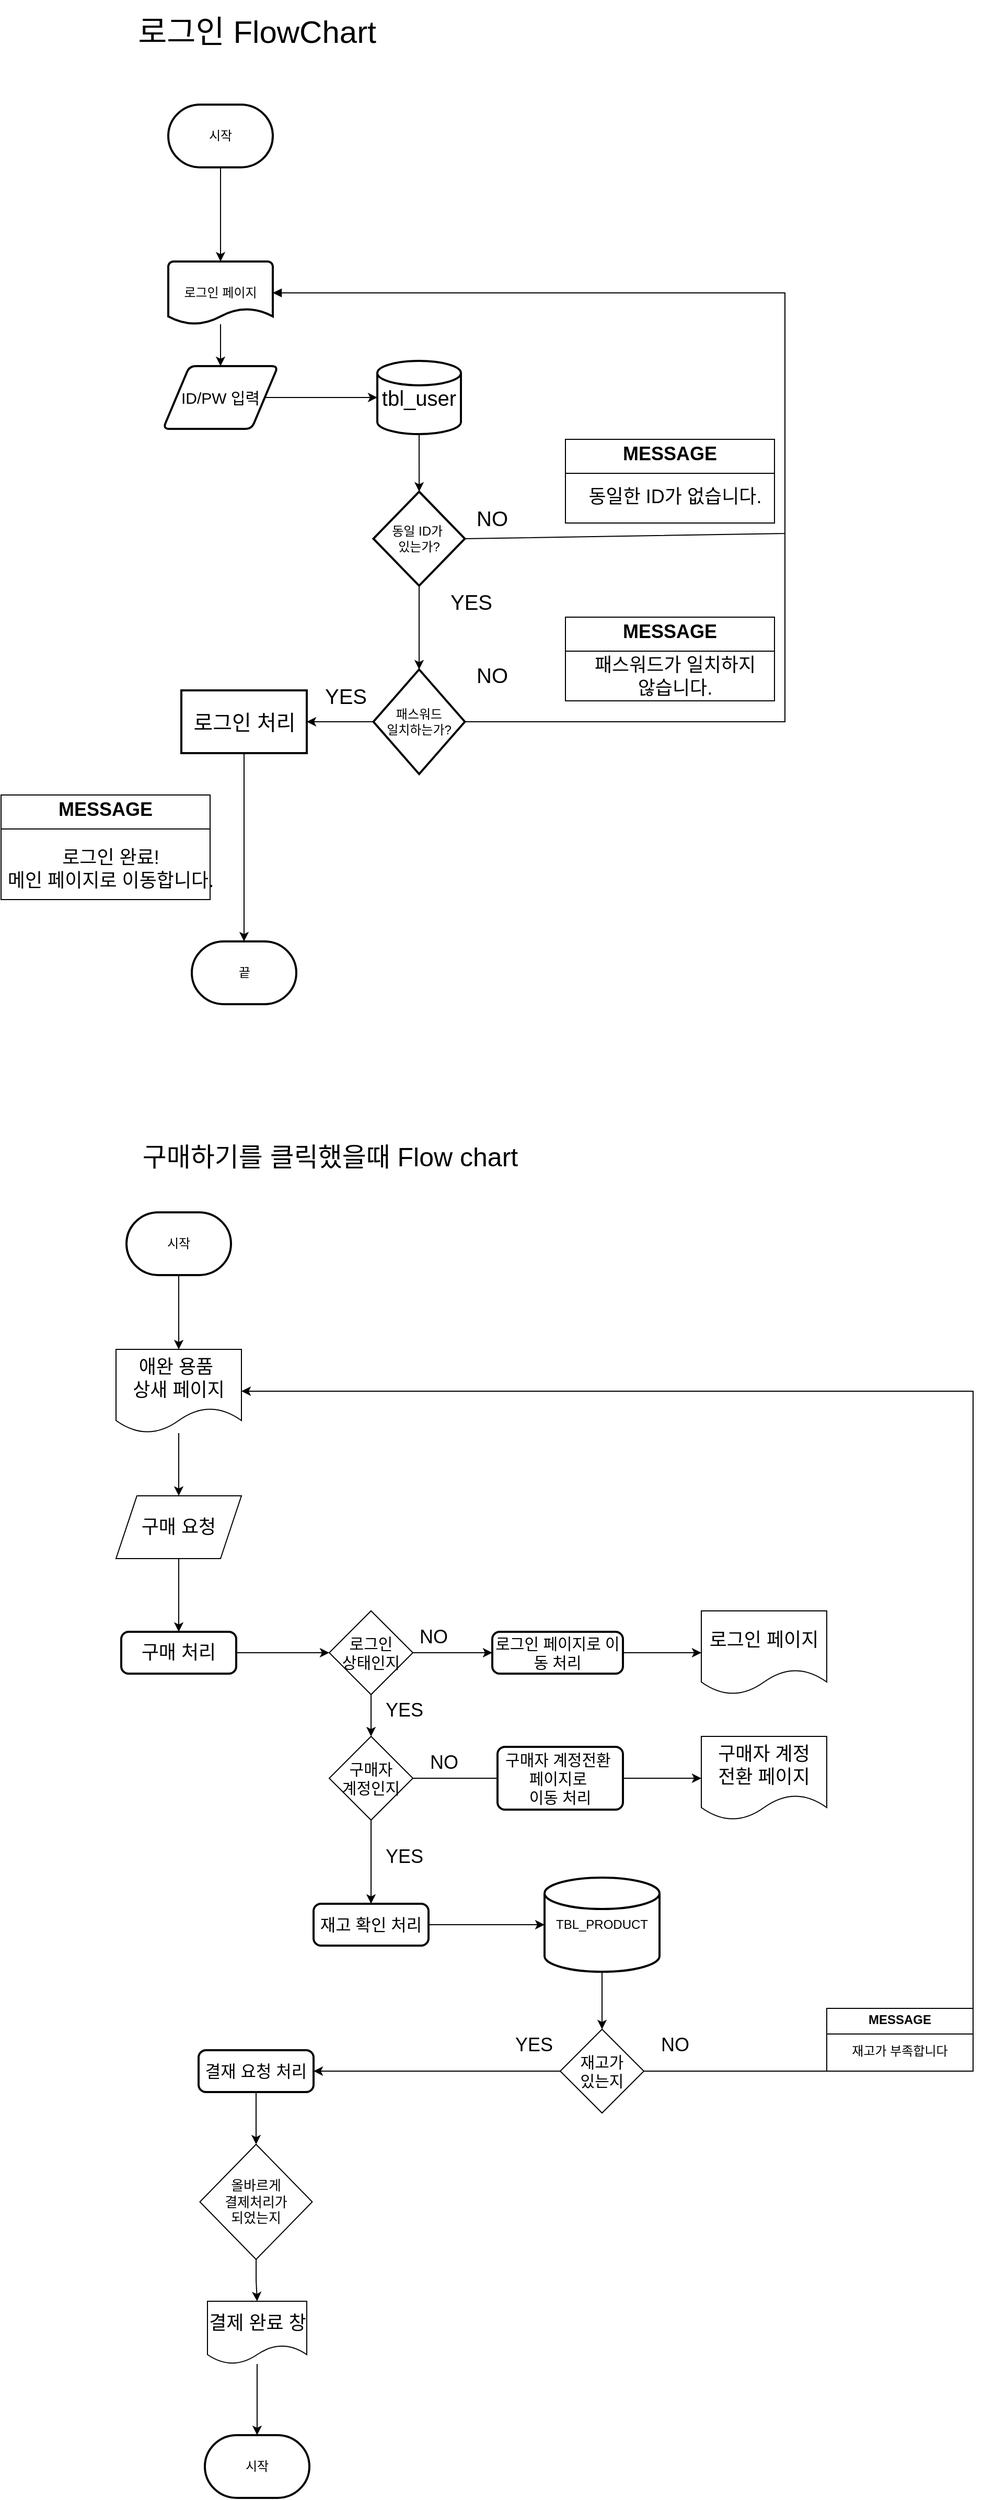 <mxfile version="26.0.4">
  <diagram name="페이지-1" id="dtTAcp4zElgd8O5NtePh">
    <mxGraphModel dx="1434" dy="844" grid="1" gridSize="10" guides="1" tooltips="1" connect="1" arrows="1" fold="1" page="1" pageScale="1" pageWidth="827" pageHeight="1169" math="0" shadow="0">
      <root>
        <mxCell id="0" />
        <mxCell id="1" parent="0" />
        <mxCell id="RaEWxsveWzrlkC9RKnmj-6" value="" style="edgeStyle=orthogonalEdgeStyle;rounded=0;orthogonalLoop=1;jettySize=auto;html=1;" edge="1" parent="1" source="RaEWxsveWzrlkC9RKnmj-1" target="RaEWxsveWzrlkC9RKnmj-4">
          <mxGeometry relative="1" as="geometry" />
        </mxCell>
        <mxCell id="RaEWxsveWzrlkC9RKnmj-1" value="시작" style="strokeWidth=2;html=1;shape=mxgraph.flowchart.terminator;whiteSpace=wrap;" vertex="1" parent="1">
          <mxGeometry x="180" y="110" width="100" height="60" as="geometry" />
        </mxCell>
        <mxCell id="RaEWxsveWzrlkC9RKnmj-2" value="&lt;font style=&quot;font-size: 30px;&quot;&gt;로그인 FlowChart&lt;/font&gt;" style="text;html=1;align=center;verticalAlign=middle;whiteSpace=wrap;rounded=0;" vertex="1" parent="1">
          <mxGeometry x="40" y="10" width="450" height="60" as="geometry" />
        </mxCell>
        <mxCell id="RaEWxsveWzrlkC9RKnmj-11" value="" style="edgeStyle=orthogonalEdgeStyle;rounded=0;orthogonalLoop=1;jettySize=auto;html=1;" edge="1" parent="1" source="RaEWxsveWzrlkC9RKnmj-4" target="RaEWxsveWzrlkC9RKnmj-8">
          <mxGeometry relative="1" as="geometry" />
        </mxCell>
        <mxCell id="RaEWxsveWzrlkC9RKnmj-4" value="로그인 페이지" style="strokeWidth=2;html=1;shape=mxgraph.flowchart.document2;whiteSpace=wrap;size=0.25;" vertex="1" parent="1">
          <mxGeometry x="180" y="260" width="100" height="60" as="geometry" />
        </mxCell>
        <mxCell id="RaEWxsveWzrlkC9RKnmj-5" value="끝" style="strokeWidth=2;html=1;shape=mxgraph.flowchart.terminator;whiteSpace=wrap;" vertex="1" parent="1">
          <mxGeometry x="202.5" y="910" width="100" height="60" as="geometry" />
        </mxCell>
        <mxCell id="RaEWxsveWzrlkC9RKnmj-12" value="" style="edgeStyle=orthogonalEdgeStyle;rounded=0;orthogonalLoop=1;jettySize=auto;html=1;" edge="1" parent="1" source="RaEWxsveWzrlkC9RKnmj-8" target="RaEWxsveWzrlkC9RKnmj-9">
          <mxGeometry relative="1" as="geometry" />
        </mxCell>
        <mxCell id="RaEWxsveWzrlkC9RKnmj-8" value="&lt;font style=&quot;font-size: 15px;&quot;&gt;ID/PW 입력&lt;/font&gt;" style="shape=parallelogram;html=1;strokeWidth=2;perimeter=parallelogramPerimeter;whiteSpace=wrap;rounded=1;arcSize=12;size=0.23;" vertex="1" parent="1">
          <mxGeometry x="175" y="360" width="110" height="60" as="geometry" />
        </mxCell>
        <mxCell id="RaEWxsveWzrlkC9RKnmj-13" value="" style="edgeStyle=orthogonalEdgeStyle;rounded=0;orthogonalLoop=1;jettySize=auto;html=1;" edge="1" parent="1" source="RaEWxsveWzrlkC9RKnmj-9" target="RaEWxsveWzrlkC9RKnmj-10">
          <mxGeometry relative="1" as="geometry" />
        </mxCell>
        <mxCell id="RaEWxsveWzrlkC9RKnmj-9" value="&lt;font style=&quot;font-size: 20px;&quot;&gt;tbl_user&lt;/font&gt;" style="strokeWidth=2;html=1;shape=mxgraph.flowchart.database;whiteSpace=wrap;" vertex="1" parent="1">
          <mxGeometry x="380" y="355" width="80" height="70" as="geometry" />
        </mxCell>
        <mxCell id="RaEWxsveWzrlkC9RKnmj-23" value="" style="edgeStyle=orthogonalEdgeStyle;rounded=0;orthogonalLoop=1;jettySize=auto;html=1;" edge="1" parent="1" source="RaEWxsveWzrlkC9RKnmj-10" target="RaEWxsveWzrlkC9RKnmj-22">
          <mxGeometry relative="1" as="geometry" />
        </mxCell>
        <mxCell id="RaEWxsveWzrlkC9RKnmj-10" value="동일 ID가&amp;nbsp;&lt;div&gt;있는가?&lt;/div&gt;" style="strokeWidth=2;html=1;shape=mxgraph.flowchart.decision;whiteSpace=wrap;" vertex="1" parent="1">
          <mxGeometry x="376.25" y="480" width="87.5" height="90" as="geometry" />
        </mxCell>
        <mxCell id="RaEWxsveWzrlkC9RKnmj-16" value="" style="endArrow=none;html=1;rounded=0;exitX=1;exitY=0.5;exitDx=0;exitDy=0;exitPerimeter=0;entryX=1;entryY=0.5;entryDx=0;entryDy=0;entryPerimeter=0;endFill=0;startArrow=block;startFill=1;" edge="1" parent="1" source="RaEWxsveWzrlkC9RKnmj-4" target="RaEWxsveWzrlkC9RKnmj-10">
          <mxGeometry width="50" height="50" relative="1" as="geometry">
            <mxPoint x="490" y="550" as="sourcePoint" />
            <mxPoint x="540" y="500" as="targetPoint" />
            <Array as="points">
              <mxPoint x="480" y="290" />
              <mxPoint x="770" y="290" />
              <mxPoint x="770" y="520" />
            </Array>
          </mxGeometry>
        </mxCell>
        <mxCell id="RaEWxsveWzrlkC9RKnmj-18" value="&lt;font style=&quot;font-size: 20px;&quot;&gt;NO&lt;/font&gt;" style="text;html=1;align=center;verticalAlign=middle;whiteSpace=wrap;rounded=0;" vertex="1" parent="1">
          <mxGeometry x="460" y="490" width="60" height="30" as="geometry" />
        </mxCell>
        <mxCell id="RaEWxsveWzrlkC9RKnmj-19" value="&lt;span style=&quot;font-size: 20px;&quot;&gt;YES&lt;/span&gt;" style="text;html=1;align=center;verticalAlign=middle;whiteSpace=wrap;rounded=0;" vertex="1" parent="1">
          <mxGeometry x="440" y="570" width="60" height="30" as="geometry" />
        </mxCell>
        <mxCell id="RaEWxsveWzrlkC9RKnmj-20" value="&lt;p style=&quot;margin:0px;margin-top:4px;text-align:center;&quot;&gt;&lt;b&gt;&lt;font style=&quot;font-size: 18px;&quot;&gt;MESSAGE&lt;/font&gt;&lt;/b&gt;&lt;/p&gt;&lt;hr size=&quot;1&quot; style=&quot;border-style:solid;&quot;&gt;&lt;div style=&quot;height:2px;&quot;&gt;&lt;/div&gt;" style="verticalAlign=top;align=left;overflow=fill;html=1;whiteSpace=wrap;" vertex="1" parent="1">
          <mxGeometry x="560" y="430" width="200" height="80" as="geometry" />
        </mxCell>
        <mxCell id="RaEWxsveWzrlkC9RKnmj-21" value="&lt;font style=&quot;font-size: 18px;&quot;&gt;동일한 ID가 없습니다.&lt;/font&gt;" style="text;html=1;align=center;verticalAlign=middle;whiteSpace=wrap;rounded=0;" vertex="1" parent="1">
          <mxGeometry x="560" y="470" width="210" height="30" as="geometry" />
        </mxCell>
        <mxCell id="RaEWxsveWzrlkC9RKnmj-31" value="" style="edgeStyle=orthogonalEdgeStyle;rounded=0;orthogonalLoop=1;jettySize=auto;html=1;" edge="1" parent="1" source="RaEWxsveWzrlkC9RKnmj-22" target="RaEWxsveWzrlkC9RKnmj-30">
          <mxGeometry relative="1" as="geometry" />
        </mxCell>
        <mxCell id="RaEWxsveWzrlkC9RKnmj-22" value="패스워드&lt;div&gt;일치하는가?&lt;/div&gt;" style="strokeWidth=2;html=1;shape=mxgraph.flowchart.decision;whiteSpace=wrap;" vertex="1" parent="1">
          <mxGeometry x="376.25" y="650" width="87.5" height="100" as="geometry" />
        </mxCell>
        <mxCell id="RaEWxsveWzrlkC9RKnmj-24" value="&lt;span style=&quot;font-size: 20px;&quot;&gt;YES&lt;/span&gt;" style="text;html=1;align=center;verticalAlign=middle;whiteSpace=wrap;rounded=0;" vertex="1" parent="1">
          <mxGeometry x="320" y="660" width="60" height="30" as="geometry" />
        </mxCell>
        <mxCell id="RaEWxsveWzrlkC9RKnmj-25" value="&lt;font style=&quot;font-size: 20px;&quot;&gt;NO&lt;/font&gt;" style="text;html=1;align=center;verticalAlign=middle;whiteSpace=wrap;rounded=0;" vertex="1" parent="1">
          <mxGeometry x="460" y="640" width="60" height="30" as="geometry" />
        </mxCell>
        <mxCell id="RaEWxsveWzrlkC9RKnmj-27" value="" style="endArrow=none;html=1;rounded=0;exitX=1;exitY=0.5;exitDx=0;exitDy=0;exitPerimeter=0;" edge="1" parent="1" source="RaEWxsveWzrlkC9RKnmj-22">
          <mxGeometry width="50" height="50" relative="1" as="geometry">
            <mxPoint x="390" y="520" as="sourcePoint" />
            <mxPoint x="770" y="520" as="targetPoint" />
            <Array as="points">
              <mxPoint x="770" y="700" />
              <mxPoint x="770" y="620" />
            </Array>
          </mxGeometry>
        </mxCell>
        <mxCell id="RaEWxsveWzrlkC9RKnmj-28" value="&lt;p style=&quot;margin:0px;margin-top:4px;text-align:center;&quot;&gt;&lt;b&gt;&lt;font style=&quot;font-size: 18px;&quot;&gt;MESSAGE&lt;/font&gt;&lt;/b&gt;&lt;/p&gt;&lt;hr size=&quot;1&quot; style=&quot;border-style:solid;&quot;&gt;&lt;div style=&quot;height:2px;&quot;&gt;&lt;/div&gt;" style="verticalAlign=top;align=left;overflow=fill;html=1;whiteSpace=wrap;" vertex="1" parent="1">
          <mxGeometry x="560" y="600" width="200" height="80" as="geometry" />
        </mxCell>
        <mxCell id="RaEWxsveWzrlkC9RKnmj-29" value="&lt;font style=&quot;font-size: 18px;&quot;&gt;패스워드가 일치하지&lt;/font&gt;&lt;div&gt;&lt;font style=&quot;font-size: 18px;&quot;&gt;않습니다.&lt;/font&gt;&lt;/div&gt;" style="text;html=1;align=center;verticalAlign=middle;whiteSpace=wrap;rounded=0;" vertex="1" parent="1">
          <mxGeometry x="560" y="642" width="210" height="30" as="geometry" />
        </mxCell>
        <mxCell id="RaEWxsveWzrlkC9RKnmj-33" value="" style="edgeStyle=orthogonalEdgeStyle;rounded=0;orthogonalLoop=1;jettySize=auto;html=1;" edge="1" parent="1" source="RaEWxsveWzrlkC9RKnmj-30" target="RaEWxsveWzrlkC9RKnmj-5">
          <mxGeometry relative="1" as="geometry" />
        </mxCell>
        <mxCell id="RaEWxsveWzrlkC9RKnmj-30" value="&lt;font style=&quot;font-size: 20px;&quot;&gt;로그인 처리&lt;/font&gt;" style="whiteSpace=wrap;html=1;strokeWidth=2;" vertex="1" parent="1">
          <mxGeometry x="192.5" y="670" width="120" height="60" as="geometry" />
        </mxCell>
        <mxCell id="RaEWxsveWzrlkC9RKnmj-34" value="&lt;p style=&quot;margin:0px;margin-top:4px;text-align:center;&quot;&gt;&lt;b&gt;&lt;font style=&quot;font-size: 18px;&quot;&gt;MESSAGE&lt;/font&gt;&lt;/b&gt;&lt;/p&gt;&lt;hr size=&quot;1&quot; style=&quot;border-style:solid;&quot;&gt;&lt;div style=&quot;height:2px;&quot;&gt;&lt;/div&gt;" style="verticalAlign=top;align=left;overflow=fill;html=1;whiteSpace=wrap;" vertex="1" parent="1">
          <mxGeometry x="20" y="770" width="200" height="100" as="geometry" />
        </mxCell>
        <mxCell id="RaEWxsveWzrlkC9RKnmj-35" value="&lt;span style=&quot;font-size: 18px;&quot;&gt;로그인 완료!&lt;/span&gt;&lt;div&gt;&lt;span style=&quot;font-size: 18px;&quot;&gt;메인 페이지로 이동합니다.&lt;/span&gt;&lt;/div&gt;" style="text;html=1;align=center;verticalAlign=middle;whiteSpace=wrap;rounded=0;" vertex="1" parent="1">
          <mxGeometry x="20" y="812" width="210" height="58" as="geometry" />
        </mxCell>
        <mxCell id="RaEWxsveWzrlkC9RKnmj-39" value="" style="edgeStyle=orthogonalEdgeStyle;rounded=0;orthogonalLoop=1;jettySize=auto;html=1;" edge="1" parent="1" source="RaEWxsveWzrlkC9RKnmj-36" target="RaEWxsveWzrlkC9RKnmj-38">
          <mxGeometry relative="1" as="geometry" />
        </mxCell>
        <mxCell id="RaEWxsveWzrlkC9RKnmj-36" value="시작" style="strokeWidth=2;html=1;shape=mxgraph.flowchart.terminator;whiteSpace=wrap;" vertex="1" parent="1">
          <mxGeometry x="140" y="1169" width="100" height="60" as="geometry" />
        </mxCell>
        <mxCell id="RaEWxsveWzrlkC9RKnmj-37" value="&lt;font style=&quot;font-size: 25px;&quot;&gt;구매하기를 클릭했을때 Flow chart&lt;/font&gt;" style="text;html=1;align=center;verticalAlign=middle;whiteSpace=wrap;rounded=0;" vertex="1" parent="1">
          <mxGeometry x="90" y="1100" width="490" height="30" as="geometry" />
        </mxCell>
        <mxCell id="RaEWxsveWzrlkC9RKnmj-47" value="" style="edgeStyle=orthogonalEdgeStyle;rounded=0;orthogonalLoop=1;jettySize=auto;html=1;" edge="1" parent="1" source="RaEWxsveWzrlkC9RKnmj-38" target="RaEWxsveWzrlkC9RKnmj-41">
          <mxGeometry relative="1" as="geometry" />
        </mxCell>
        <mxCell id="RaEWxsveWzrlkC9RKnmj-38" value="&lt;font style=&quot;font-size: 18px;&quot;&gt;애완 용품&amp;nbsp;&lt;/font&gt;&lt;div&gt;&lt;font style=&quot;font-size: 18px;&quot;&gt;상새 페이지&lt;/font&gt;&lt;/div&gt;" style="shape=document;whiteSpace=wrap;html=1;boundedLbl=1;" vertex="1" parent="1">
          <mxGeometry x="130" y="1300" width="120" height="80" as="geometry" />
        </mxCell>
        <mxCell id="RaEWxsveWzrlkC9RKnmj-48" value="" style="edgeStyle=orthogonalEdgeStyle;rounded=0;orthogonalLoop=1;jettySize=auto;html=1;" edge="1" parent="1" source="RaEWxsveWzrlkC9RKnmj-41" target="RaEWxsveWzrlkC9RKnmj-46">
          <mxGeometry relative="1" as="geometry" />
        </mxCell>
        <mxCell id="RaEWxsveWzrlkC9RKnmj-41" value="&lt;font style=&quot;font-size: 18px;&quot;&gt;구매 요청&lt;/font&gt;" style="shape=parallelogram;perimeter=parallelogramPerimeter;whiteSpace=wrap;html=1;fixedSize=1;" vertex="1" parent="1">
          <mxGeometry x="130" y="1440" width="120" height="60" as="geometry" />
        </mxCell>
        <mxCell id="RaEWxsveWzrlkC9RKnmj-50" value="" style="edgeStyle=orthogonalEdgeStyle;rounded=0;orthogonalLoop=1;jettySize=auto;html=1;" edge="1" parent="1" source="RaEWxsveWzrlkC9RKnmj-42" target="RaEWxsveWzrlkC9RKnmj-43">
          <mxGeometry relative="1" as="geometry" />
        </mxCell>
        <mxCell id="RaEWxsveWzrlkC9RKnmj-75" value="" style="edgeStyle=orthogonalEdgeStyle;rounded=0;orthogonalLoop=1;jettySize=auto;html=1;" edge="1" parent="1" source="RaEWxsveWzrlkC9RKnmj-42" target="RaEWxsveWzrlkC9RKnmj-73">
          <mxGeometry relative="1" as="geometry" />
        </mxCell>
        <mxCell id="RaEWxsveWzrlkC9RKnmj-42" value="&lt;font style=&quot;font-size: 15px;&quot;&gt;로그인&lt;/font&gt;&lt;div&gt;&lt;font style=&quot;font-size: 15px;&quot;&gt;상태인지&lt;/font&gt;&lt;/div&gt;" style="rhombus;whiteSpace=wrap;html=1;" vertex="1" parent="1">
          <mxGeometry x="334" y="1550" width="80" height="80" as="geometry" />
        </mxCell>
        <mxCell id="RaEWxsveWzrlkC9RKnmj-56" value="" style="edgeStyle=orthogonalEdgeStyle;rounded=0;orthogonalLoop=1;jettySize=auto;html=1;" edge="1" parent="1" source="RaEWxsveWzrlkC9RKnmj-43" target="RaEWxsveWzrlkC9RKnmj-55">
          <mxGeometry relative="1" as="geometry" />
        </mxCell>
        <mxCell id="RaEWxsveWzrlkC9RKnmj-43" value="&lt;span style=&quot;font-size: 15px;&quot;&gt;구매자&lt;/span&gt;&lt;div&gt;&lt;span style=&quot;font-size: 15px;&quot;&gt;계정인지&lt;/span&gt;&lt;/div&gt;" style="rhombus;whiteSpace=wrap;html=1;" vertex="1" parent="1">
          <mxGeometry x="334" y="1670" width="80" height="80" as="geometry" />
        </mxCell>
        <mxCell id="RaEWxsveWzrlkC9RKnmj-61" value="" style="edgeStyle=orthogonalEdgeStyle;rounded=0;orthogonalLoop=1;jettySize=auto;html=1;entryX=1;entryY=0.5;entryDx=0;entryDy=0;" edge="1" parent="1" source="RaEWxsveWzrlkC9RKnmj-44" target="RaEWxsveWzrlkC9RKnmj-62">
          <mxGeometry relative="1" as="geometry">
            <mxPoint x="495" y="1990" as="targetPoint" />
          </mxGeometry>
        </mxCell>
        <mxCell id="RaEWxsveWzrlkC9RKnmj-44" value="&lt;span style=&quot;font-size: 15px;&quot;&gt;재고가&lt;/span&gt;&lt;div&gt;&lt;span style=&quot;font-size: 15px;&quot;&gt;있는지&lt;/span&gt;&lt;/div&gt;" style="rhombus;whiteSpace=wrap;html=1;" vertex="1" parent="1">
          <mxGeometry x="555" y="1950" width="80" height="80" as="geometry" />
        </mxCell>
        <mxCell id="RaEWxsveWzrlkC9RKnmj-58" value="" style="edgeStyle=orthogonalEdgeStyle;rounded=0;orthogonalLoop=1;jettySize=auto;html=1;" edge="1" parent="1" source="RaEWxsveWzrlkC9RKnmj-45" target="RaEWxsveWzrlkC9RKnmj-44">
          <mxGeometry relative="1" as="geometry" />
        </mxCell>
        <mxCell id="RaEWxsveWzrlkC9RKnmj-45" value="TBL_PRODUCT" style="strokeWidth=2;html=1;shape=mxgraph.flowchart.database;whiteSpace=wrap;" vertex="1" parent="1">
          <mxGeometry x="540" y="1805" width="110" height="90" as="geometry" />
        </mxCell>
        <mxCell id="RaEWxsveWzrlkC9RKnmj-49" value="" style="edgeStyle=orthogonalEdgeStyle;rounded=0;orthogonalLoop=1;jettySize=auto;html=1;" edge="1" parent="1" source="RaEWxsveWzrlkC9RKnmj-46" target="RaEWxsveWzrlkC9RKnmj-42">
          <mxGeometry relative="1" as="geometry" />
        </mxCell>
        <mxCell id="RaEWxsveWzrlkC9RKnmj-46" value="&lt;font style=&quot;font-size: 18px;&quot;&gt;구매 처리&lt;/font&gt;" style="rounded=1;whiteSpace=wrap;html=1;absoluteArcSize=1;arcSize=14;strokeWidth=2;" vertex="1" parent="1">
          <mxGeometry x="135" y="1570" width="110" height="40" as="geometry" />
        </mxCell>
        <mxCell id="RaEWxsveWzrlkC9RKnmj-52" value="&lt;font style=&quot;font-size: 18px;&quot;&gt;YES&lt;/font&gt;" style="text;html=1;align=center;verticalAlign=middle;whiteSpace=wrap;rounded=0;" vertex="1" parent="1">
          <mxGeometry x="376.25" y="1630" width="60" height="30" as="geometry" />
        </mxCell>
        <mxCell id="RaEWxsveWzrlkC9RKnmj-53" value="&lt;font style=&quot;font-size: 18px;&quot;&gt;YES&lt;/font&gt;" style="text;html=1;align=center;verticalAlign=middle;whiteSpace=wrap;rounded=0;" vertex="1" parent="1">
          <mxGeometry x="376.25" y="1770" width="60" height="30" as="geometry" />
        </mxCell>
        <mxCell id="RaEWxsveWzrlkC9RKnmj-57" value="" style="edgeStyle=orthogonalEdgeStyle;rounded=0;orthogonalLoop=1;jettySize=auto;html=1;" edge="1" parent="1" source="RaEWxsveWzrlkC9RKnmj-55" target="RaEWxsveWzrlkC9RKnmj-45">
          <mxGeometry relative="1" as="geometry" />
        </mxCell>
        <mxCell id="RaEWxsveWzrlkC9RKnmj-55" value="&lt;font style=&quot;font-size: 16px;&quot;&gt;재고 확인&amp;nbsp;&lt;/font&gt;&lt;span style=&quot;font-size: 16px; background-color: transparent; color: light-dark(rgb(0, 0, 0), rgb(255, 255, 255));&quot;&gt;처리&lt;/span&gt;" style="rounded=1;whiteSpace=wrap;html=1;absoluteArcSize=1;arcSize=14;strokeWidth=2;" vertex="1" parent="1">
          <mxGeometry x="319" y="1830" width="110" height="40" as="geometry" />
        </mxCell>
        <mxCell id="RaEWxsveWzrlkC9RKnmj-59" value="&lt;font style=&quot;font-size: 18px;&quot;&gt;YES&lt;/font&gt;" style="text;html=1;align=center;verticalAlign=middle;whiteSpace=wrap;rounded=0;" vertex="1" parent="1">
          <mxGeometry x="500" y="1950" width="60" height="30" as="geometry" />
        </mxCell>
        <mxCell id="RaEWxsveWzrlkC9RKnmj-68" value="" style="edgeStyle=orthogonalEdgeStyle;rounded=0;orthogonalLoop=1;jettySize=auto;html=1;" edge="1" parent="1" source="RaEWxsveWzrlkC9RKnmj-62" target="RaEWxsveWzrlkC9RKnmj-67">
          <mxGeometry relative="1" as="geometry" />
        </mxCell>
        <mxCell id="RaEWxsveWzrlkC9RKnmj-62" value="&lt;font style=&quot;font-size: 16px;&quot;&gt;결재 요청 처리&lt;/font&gt;" style="rounded=1;whiteSpace=wrap;html=1;absoluteArcSize=1;arcSize=14;strokeWidth=2;" vertex="1" parent="1">
          <mxGeometry x="209" y="1970" width="110" height="40" as="geometry" />
        </mxCell>
        <mxCell id="RaEWxsveWzrlkC9RKnmj-63" value="시작" style="strokeWidth=2;html=1;shape=mxgraph.flowchart.terminator;whiteSpace=wrap;" vertex="1" parent="1">
          <mxGeometry x="215" y="2338" width="100" height="60" as="geometry" />
        </mxCell>
        <mxCell id="RaEWxsveWzrlkC9RKnmj-70" value="" style="edgeStyle=orthogonalEdgeStyle;rounded=0;orthogonalLoop=1;jettySize=auto;html=1;" edge="1" parent="1" source="RaEWxsveWzrlkC9RKnmj-65" target="RaEWxsveWzrlkC9RKnmj-63">
          <mxGeometry relative="1" as="geometry" />
        </mxCell>
        <mxCell id="RaEWxsveWzrlkC9RKnmj-65" value="&lt;span style=&quot;font-size: 18px;&quot;&gt;결제 완료 창&lt;/span&gt;" style="shape=document;whiteSpace=wrap;html=1;boundedLbl=1;" vertex="1" parent="1">
          <mxGeometry x="217.5" y="2210" width="95" height="60" as="geometry" />
        </mxCell>
        <mxCell id="RaEWxsveWzrlkC9RKnmj-69" value="" style="edgeStyle=orthogonalEdgeStyle;rounded=0;orthogonalLoop=1;jettySize=auto;html=1;" edge="1" parent="1" source="RaEWxsveWzrlkC9RKnmj-67" target="RaEWxsveWzrlkC9RKnmj-65">
          <mxGeometry relative="1" as="geometry" />
        </mxCell>
        <mxCell id="RaEWxsveWzrlkC9RKnmj-67" value="&lt;font style=&quot;font-size: 13px;&quot;&gt;올바르게&lt;/font&gt;&lt;div&gt;&lt;font style=&quot;font-size: 13px;&quot;&gt;결제처리가&lt;/font&gt;&lt;/div&gt;&lt;div&gt;&lt;font style=&quot;font-size: 13px;&quot;&gt;되었는지&lt;/font&gt;&lt;/div&gt;" style="rhombus;whiteSpace=wrap;html=1;" vertex="1" parent="1">
          <mxGeometry x="210.25" y="2060" width="107.5" height="110" as="geometry" />
        </mxCell>
        <mxCell id="RaEWxsveWzrlkC9RKnmj-82" value="" style="edgeStyle=orthogonalEdgeStyle;rounded=0;orthogonalLoop=1;jettySize=auto;html=1;" edge="1" parent="1" source="RaEWxsveWzrlkC9RKnmj-73" target="RaEWxsveWzrlkC9RKnmj-80">
          <mxGeometry relative="1" as="geometry" />
        </mxCell>
        <mxCell id="RaEWxsveWzrlkC9RKnmj-73" value="&lt;font style=&quot;font-size: 15px;&quot;&gt;로그인 페이지로 이동 처리&lt;/font&gt;" style="rounded=1;whiteSpace=wrap;html=1;absoluteArcSize=1;arcSize=14;strokeWidth=2;" vertex="1" parent="1">
          <mxGeometry x="490" y="1570" width="125" height="40" as="geometry" />
        </mxCell>
        <mxCell id="RaEWxsveWzrlkC9RKnmj-74" value="" style="endArrow=none;html=1;rounded=0;entryX=0;entryY=0.5;entryDx=0;entryDy=0;" edge="1" parent="1" target="RaEWxsveWzrlkC9RKnmj-73">
          <mxGeometry width="50" height="50" relative="1" as="geometry">
            <mxPoint x="420" y="1590" as="sourcePoint" />
            <mxPoint x="440" y="1490" as="targetPoint" />
          </mxGeometry>
        </mxCell>
        <mxCell id="RaEWxsveWzrlkC9RKnmj-76" value="&lt;span style=&quot;font-size: 18px;&quot;&gt;NO&lt;/span&gt;" style="text;html=1;align=center;verticalAlign=middle;whiteSpace=wrap;rounded=0;" vertex="1" parent="1">
          <mxGeometry x="403.75" y="1560" width="60" height="30" as="geometry" />
        </mxCell>
        <mxCell id="RaEWxsveWzrlkC9RKnmj-77" value="&lt;span style=&quot;font-size: 18px;&quot;&gt;NO&lt;/span&gt;" style="text;html=1;align=center;verticalAlign=middle;whiteSpace=wrap;rounded=0;" vertex="1" parent="1">
          <mxGeometry x="414" y="1680" width="60" height="30" as="geometry" />
        </mxCell>
        <mxCell id="RaEWxsveWzrlkC9RKnmj-78" value="&lt;span style=&quot;font-size: 15px;&quot;&gt;구매자 계정전환&amp;nbsp;&lt;/span&gt;&lt;div&gt;&lt;span style=&quot;font-size: 15px;&quot;&gt;페이지로&amp;nbsp;&lt;/span&gt;&lt;/div&gt;&lt;div&gt;&lt;span style=&quot;font-size: 15px;&quot;&gt;이동 처리&lt;/span&gt;&lt;/div&gt;" style="rounded=1;whiteSpace=wrap;html=1;absoluteArcSize=1;arcSize=14;strokeWidth=2;" vertex="1" parent="1">
          <mxGeometry x="495" y="1680" width="120" height="60" as="geometry" />
        </mxCell>
        <mxCell id="RaEWxsveWzrlkC9RKnmj-79" value="" style="endArrow=none;html=1;rounded=0;entryX=0;entryY=0.5;entryDx=0;entryDy=0;exitX=1;exitY=0.5;exitDx=0;exitDy=0;" edge="1" parent="1" source="RaEWxsveWzrlkC9RKnmj-43" target="RaEWxsveWzrlkC9RKnmj-78">
          <mxGeometry width="50" height="50" relative="1" as="geometry">
            <mxPoint x="420" y="1709" as="sourcePoint" />
            <mxPoint x="490" y="1709" as="targetPoint" />
          </mxGeometry>
        </mxCell>
        <mxCell id="RaEWxsveWzrlkC9RKnmj-80" value="&lt;span style=&quot;font-size: 18px;&quot;&gt;로그인 페이지&lt;/span&gt;" style="shape=document;whiteSpace=wrap;html=1;boundedLbl=1;" vertex="1" parent="1">
          <mxGeometry x="690" y="1550" width="120" height="80" as="geometry" />
        </mxCell>
        <mxCell id="RaEWxsveWzrlkC9RKnmj-81" value="" style="endArrow=none;html=1;rounded=0;entryX=0;entryY=0.5;entryDx=0;entryDy=0;exitX=1;exitY=0.5;exitDx=0;exitDy=0;" edge="1" parent="1" source="RaEWxsveWzrlkC9RKnmj-73" target="RaEWxsveWzrlkC9RKnmj-80">
          <mxGeometry width="50" height="50" relative="1" as="geometry">
            <mxPoint x="615" y="1589" as="sourcePoint" />
            <mxPoint x="685" y="1589" as="targetPoint" />
          </mxGeometry>
        </mxCell>
        <mxCell id="RaEWxsveWzrlkC9RKnmj-83" value="&lt;span style=&quot;font-size: 18px;&quot;&gt;구매자 계정&lt;/span&gt;&lt;div&gt;&lt;span style=&quot;font-size: 18px;&quot;&gt;전환 페이지&lt;/span&gt;&lt;/div&gt;" style="shape=document;whiteSpace=wrap;html=1;boundedLbl=1;" vertex="1" parent="1">
          <mxGeometry x="690" y="1670" width="120" height="80" as="geometry" />
        </mxCell>
        <mxCell id="RaEWxsveWzrlkC9RKnmj-84" value="" style="endArrow=classic;html=1;rounded=0;entryX=0;entryY=0.5;entryDx=0;entryDy=0;exitX=1;exitY=0.5;exitDx=0;exitDy=0;endFill=1;" edge="1" parent="1" target="RaEWxsveWzrlkC9RKnmj-83">
          <mxGeometry width="50" height="50" relative="1" as="geometry">
            <mxPoint x="615" y="1710" as="sourcePoint" />
            <mxPoint x="685" y="1709" as="targetPoint" />
          </mxGeometry>
        </mxCell>
        <mxCell id="RaEWxsveWzrlkC9RKnmj-85" value="&lt;span style=&quot;font-size: 18px;&quot;&gt;NO&lt;/span&gt;" style="text;html=1;align=center;verticalAlign=middle;whiteSpace=wrap;rounded=0;" vertex="1" parent="1">
          <mxGeometry x="635" y="1950" width="60" height="30" as="geometry" />
        </mxCell>
        <mxCell id="RaEWxsveWzrlkC9RKnmj-88" value="" style="endArrow=classic;html=1;rounded=0;exitX=1;exitY=0.5;exitDx=0;exitDy=0;endFill=1;entryX=1;entryY=0.5;entryDx=0;entryDy=0;" edge="1" parent="1" source="RaEWxsveWzrlkC9RKnmj-44" target="RaEWxsveWzrlkC9RKnmj-38">
          <mxGeometry width="50" height="50" relative="1" as="geometry">
            <mxPoint x="680" y="1989.5" as="sourcePoint" />
            <mxPoint x="930" y="1990" as="targetPoint" />
            <Array as="points">
              <mxPoint x="950" y="1990" />
              <mxPoint x="950" y="1340" />
            </Array>
          </mxGeometry>
        </mxCell>
        <mxCell id="RaEWxsveWzrlkC9RKnmj-89" value="&lt;p style=&quot;margin:0px;margin-top:4px;text-align:center;&quot;&gt;&lt;b&gt;MESSAGE&lt;/b&gt;&lt;/p&gt;&lt;hr size=&quot;1&quot; style=&quot;border-style:solid;&quot;&gt;&lt;div style=&quot;height:2px;&quot;&gt;&lt;/div&gt;" style="verticalAlign=top;align=left;overflow=fill;html=1;whiteSpace=wrap;" vertex="1" parent="1">
          <mxGeometry x="810" y="1930" width="140" height="60" as="geometry" />
        </mxCell>
        <mxCell id="RaEWxsveWzrlkC9RKnmj-90" value="재고가 부족합니다" style="text;html=1;align=center;verticalAlign=middle;whiteSpace=wrap;rounded=0;" vertex="1" parent="1">
          <mxGeometry x="820" y="1956" width="120" height="30" as="geometry" />
        </mxCell>
      </root>
    </mxGraphModel>
  </diagram>
</mxfile>
